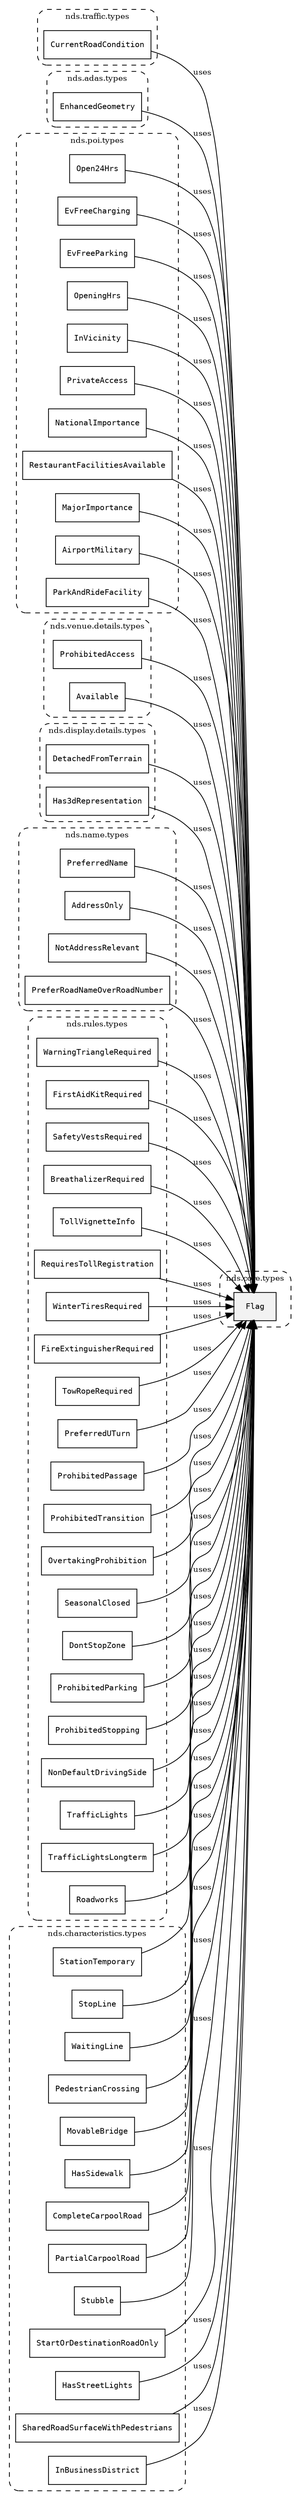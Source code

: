 /**
 * This dot file creates symbol collaboration diagram for Flag.
 */
digraph ZSERIO
{
    node [shape=box, fontsize=10];
    rankdir="LR";
    fontsize=10;
    tooltip="Flag collaboration diagram";

    subgraph "cluster_nds.core.types"
    {
        style="dashed, rounded";
        label="nds.core.types";
        tooltip="Package nds.core.types";
        href="../../../content/packages/nds.core.types.html#Package-nds-core-types";
        target="_parent";

        "Flag" [style="filled", fillcolor="#0000000D", target="_parent", label=<<font face="monospace"><table align="center" border="0" cellspacing="0" cellpadding="0"><tr><td href="../../../content/packages/nds.core.types.html#Structure-Flag" title="Structure defined in nds.core.types">Flag</td></tr></table></font>>];
    }

    subgraph "cluster_nds.traffic.types"
    {
        style="dashed, rounded";
        label="nds.traffic.types";
        tooltip="Package nds.traffic.types";
        href="../../../content/packages/nds.traffic.types.html#Package-nds-traffic-types";
        target="_parent";

        "CurrentRoadCondition" [target="_parent", label=<<font face="monospace"><table align="center" border="0" cellspacing="0" cellpadding="0"><tr><td href="../../../content/packages/nds.traffic.types.html#Subtype-CurrentRoadCondition" title="Subtype defined in nds.traffic.types">CurrentRoadCondition</td></tr></table></font>>];
    }

    subgraph "cluster_nds.adas.types"
    {
        style="dashed, rounded";
        label="nds.adas.types";
        tooltip="Package nds.adas.types";
        href="../../../content/packages/nds.adas.types.html#Package-nds-adas-types";
        target="_parent";

        "EnhancedGeometry" [target="_parent", label=<<font face="monospace"><table align="center" border="0" cellspacing="0" cellpadding="0"><tr><td href="../../../content/packages/nds.adas.types.html#Subtype-EnhancedGeometry" title="Subtype defined in nds.adas.types">EnhancedGeometry</td></tr></table></font>>];
    }

    subgraph "cluster_nds.poi.types"
    {
        style="dashed, rounded";
        label="nds.poi.types";
        tooltip="Package nds.poi.types";
        href="../../../content/packages/nds.poi.types.html#Package-nds-poi-types";
        target="_parent";

        "Open24Hrs" [target="_parent", label=<<font face="monospace"><table align="center" border="0" cellspacing="0" cellpadding="0"><tr><td href="../../../content/packages/nds.poi.types.html#Subtype-Open24Hrs" title="Subtype defined in nds.poi.types">Open24Hrs</td></tr></table></font>>];
        "EvFreeCharging" [target="_parent", label=<<font face="monospace"><table align="center" border="0" cellspacing="0" cellpadding="0"><tr><td href="../../../content/packages/nds.poi.types.html#Subtype-EvFreeCharging" title="Subtype defined in nds.poi.types">EvFreeCharging</td></tr></table></font>>];
        "EvFreeParking" [target="_parent", label=<<font face="monospace"><table align="center" border="0" cellspacing="0" cellpadding="0"><tr><td href="../../../content/packages/nds.poi.types.html#Subtype-EvFreeParking" title="Subtype defined in nds.poi.types">EvFreeParking</td></tr></table></font>>];
        "OpeningHrs" [target="_parent", label=<<font face="monospace"><table align="center" border="0" cellspacing="0" cellpadding="0"><tr><td href="../../../content/packages/nds.poi.types.html#Subtype-OpeningHrs" title="Subtype defined in nds.poi.types">OpeningHrs</td></tr></table></font>>];
        "InVicinity" [target="_parent", label=<<font face="monospace"><table align="center" border="0" cellspacing="0" cellpadding="0"><tr><td href="../../../content/packages/nds.poi.types.html#Subtype-InVicinity" title="Subtype defined in nds.poi.types">InVicinity</td></tr></table></font>>];
        "PrivateAccess" [target="_parent", label=<<font face="monospace"><table align="center" border="0" cellspacing="0" cellpadding="0"><tr><td href="../../../content/packages/nds.poi.types.html#Subtype-PrivateAccess" title="Subtype defined in nds.poi.types">PrivateAccess</td></tr></table></font>>];
        "NationalImportance" [target="_parent", label=<<font face="monospace"><table align="center" border="0" cellspacing="0" cellpadding="0"><tr><td href="../../../content/packages/nds.poi.types.html#Subtype-NationalImportance" title="Subtype defined in nds.poi.types">NationalImportance</td></tr></table></font>>];
        "RestaurantFacilitiesAvailable" [target="_parent", label=<<font face="monospace"><table align="center" border="0" cellspacing="0" cellpadding="0"><tr><td href="../../../content/packages/nds.poi.types.html#Subtype-RestaurantFacilitiesAvailable" title="Subtype defined in nds.poi.types">RestaurantFacilitiesAvailable</td></tr></table></font>>];
        "MajorImportance" [target="_parent", label=<<font face="monospace"><table align="center" border="0" cellspacing="0" cellpadding="0"><tr><td href="../../../content/packages/nds.poi.types.html#Subtype-MajorImportance" title="Subtype defined in nds.poi.types">MajorImportance</td></tr></table></font>>];
        "AirportMilitary" [target="_parent", label=<<font face="monospace"><table align="center" border="0" cellspacing="0" cellpadding="0"><tr><td href="../../../content/packages/nds.poi.types.html#Subtype-AirportMilitary" title="Subtype defined in nds.poi.types">AirportMilitary</td></tr></table></font>>];
        "ParkAndRideFacility" [target="_parent", label=<<font face="monospace"><table align="center" border="0" cellspacing="0" cellpadding="0"><tr><td href="../../../content/packages/nds.poi.types.html#Subtype-ParkAndRideFacility" title="Subtype defined in nds.poi.types">ParkAndRideFacility</td></tr></table></font>>];
    }

    subgraph "cluster_nds.venue.details.types"
    {
        style="dashed, rounded";
        label="nds.venue.details.types";
        tooltip="Package nds.venue.details.types";
        href="../../../content/packages/nds.venue.details.types.html#Package-nds-venue-details-types";
        target="_parent";

        "ProhibitedAccess" [target="_parent", label=<<font face="monospace"><table align="center" border="0" cellspacing="0" cellpadding="0"><tr><td href="../../../content/packages/nds.venue.details.types.html#Subtype-ProhibitedAccess" title="Subtype defined in nds.venue.details.types">ProhibitedAccess</td></tr></table></font>>];
        "Available" [target="_parent", label=<<font face="monospace"><table align="center" border="0" cellspacing="0" cellpadding="0"><tr><td href="../../../content/packages/nds.venue.details.types.html#Subtype-Available" title="Subtype defined in nds.venue.details.types">Available</td></tr></table></font>>];
    }

    subgraph "cluster_nds.display.details.types"
    {
        style="dashed, rounded";
        label="nds.display.details.types";
        tooltip="Package nds.display.details.types";
        href="../../../content/packages/nds.display.details.types.html#Package-nds-display-details-types";
        target="_parent";

        "DetachedFromTerrain" [target="_parent", label=<<font face="monospace"><table align="center" border="0" cellspacing="0" cellpadding="0"><tr><td href="../../../content/packages/nds.display.details.types.html#Subtype-DetachedFromTerrain" title="Subtype defined in nds.display.details.types">DetachedFromTerrain</td></tr></table></font>>];
        "Has3dRepresentation" [target="_parent", label=<<font face="monospace"><table align="center" border="0" cellspacing="0" cellpadding="0"><tr><td href="../../../content/packages/nds.display.details.types.html#Subtype-Has3dRepresentation" title="Subtype defined in nds.display.details.types">Has3dRepresentation</td></tr></table></font>>];
    }

    subgraph "cluster_nds.name.types"
    {
        style="dashed, rounded";
        label="nds.name.types";
        tooltip="Package nds.name.types";
        href="../../../content/packages/nds.name.types.html#Package-nds-name-types";
        target="_parent";

        "PreferredName" [target="_parent", label=<<font face="monospace"><table align="center" border="0" cellspacing="0" cellpadding="0"><tr><td href="../../../content/packages/nds.name.types.html#Subtype-PreferredName" title="Subtype defined in nds.name.types">PreferredName</td></tr></table></font>>];
        "AddressOnly" [target="_parent", label=<<font face="monospace"><table align="center" border="0" cellspacing="0" cellpadding="0"><tr><td href="../../../content/packages/nds.name.types.html#Subtype-AddressOnly" title="Subtype defined in nds.name.types">AddressOnly</td></tr></table></font>>];
        "NotAddressRelevant" [target="_parent", label=<<font face="monospace"><table align="center" border="0" cellspacing="0" cellpadding="0"><tr><td href="../../../content/packages/nds.name.types.html#Subtype-NotAddressRelevant" title="Subtype defined in nds.name.types">NotAddressRelevant</td></tr></table></font>>];
        "PreferRoadNameOverRoadNumber" [target="_parent", label=<<font face="monospace"><table align="center" border="0" cellspacing="0" cellpadding="0"><tr><td href="../../../content/packages/nds.name.types.html#Subtype-PreferRoadNameOverRoadNumber" title="Subtype defined in nds.name.types">PreferRoadNameOverRoadNumber</td></tr></table></font>>];
    }

    subgraph "cluster_nds.rules.types"
    {
        style="dashed, rounded";
        label="nds.rules.types";
        tooltip="Package nds.rules.types";
        href="../../../content/packages/nds.rules.types.html#Package-nds-rules-types";
        target="_parent";

        "WarningTriangleRequired" [target="_parent", label=<<font face="monospace"><table align="center" border="0" cellspacing="0" cellpadding="0"><tr><td href="../../../content/packages/nds.rules.types.html#Subtype-WarningTriangleRequired" title="Subtype defined in nds.rules.types">WarningTriangleRequired</td></tr></table></font>>];
        "FirstAidKitRequired" [target="_parent", label=<<font face="monospace"><table align="center" border="0" cellspacing="0" cellpadding="0"><tr><td href="../../../content/packages/nds.rules.types.html#Subtype-FirstAidKitRequired" title="Subtype defined in nds.rules.types">FirstAidKitRequired</td></tr></table></font>>];
        "SafetyVestsRequired" [target="_parent", label=<<font face="monospace"><table align="center" border="0" cellspacing="0" cellpadding="0"><tr><td href="../../../content/packages/nds.rules.types.html#Subtype-SafetyVestsRequired" title="Subtype defined in nds.rules.types">SafetyVestsRequired</td></tr></table></font>>];
        "BreathalizerRequired" [target="_parent", label=<<font face="monospace"><table align="center" border="0" cellspacing="0" cellpadding="0"><tr><td href="../../../content/packages/nds.rules.types.html#Subtype-BreathalizerRequired" title="Subtype defined in nds.rules.types">BreathalizerRequired</td></tr></table></font>>];
        "TollVignetteInfo" [target="_parent", label=<<font face="monospace"><table align="center" border="0" cellspacing="0" cellpadding="0"><tr><td href="../../../content/packages/nds.rules.types.html#Subtype-TollVignetteInfo" title="Subtype defined in nds.rules.types">TollVignetteInfo</td></tr></table></font>>];
        "RequiresTollRegistration" [target="_parent", label=<<font face="monospace"><table align="center" border="0" cellspacing="0" cellpadding="0"><tr><td href="../../../content/packages/nds.rules.types.html#Subtype-RequiresTollRegistration" title="Subtype defined in nds.rules.types">RequiresTollRegistration</td></tr></table></font>>];
        "WinterTiresRequired" [target="_parent", label=<<font face="monospace"><table align="center" border="0" cellspacing="0" cellpadding="0"><tr><td href="../../../content/packages/nds.rules.types.html#Subtype-WinterTiresRequired" title="Subtype defined in nds.rules.types">WinterTiresRequired</td></tr></table></font>>];
        "FireExtinguisherRequired" [target="_parent", label=<<font face="monospace"><table align="center" border="0" cellspacing="0" cellpadding="0"><tr><td href="../../../content/packages/nds.rules.types.html#Subtype-FireExtinguisherRequired" title="Subtype defined in nds.rules.types">FireExtinguisherRequired</td></tr></table></font>>];
        "TowRopeRequired" [target="_parent", label=<<font face="monospace"><table align="center" border="0" cellspacing="0" cellpadding="0"><tr><td href="../../../content/packages/nds.rules.types.html#Subtype-TowRopeRequired" title="Subtype defined in nds.rules.types">TowRopeRequired</td></tr></table></font>>];
        "PreferredUTurn" [target="_parent", label=<<font face="monospace"><table align="center" border="0" cellspacing="0" cellpadding="0"><tr><td href="../../../content/packages/nds.rules.types.html#Subtype-PreferredUTurn" title="Subtype defined in nds.rules.types">PreferredUTurn</td></tr></table></font>>];
        "ProhibitedPassage" [target="_parent", label=<<font face="monospace"><table align="center" border="0" cellspacing="0" cellpadding="0"><tr><td href="../../../content/packages/nds.rules.types.html#Subtype-ProhibitedPassage" title="Subtype defined in nds.rules.types">ProhibitedPassage</td></tr></table></font>>];
        "ProhibitedTransition" [target="_parent", label=<<font face="monospace"><table align="center" border="0" cellspacing="0" cellpadding="0"><tr><td href="../../../content/packages/nds.rules.types.html#Subtype-ProhibitedTransition" title="Subtype defined in nds.rules.types">ProhibitedTransition</td></tr></table></font>>];
        "OvertakingProhibition" [target="_parent", label=<<font face="monospace"><table align="center" border="0" cellspacing="0" cellpadding="0"><tr><td href="../../../content/packages/nds.rules.types.html#Subtype-OvertakingProhibition" title="Subtype defined in nds.rules.types">OvertakingProhibition</td></tr></table></font>>];
        "SeasonalClosed" [target="_parent", label=<<font face="monospace"><table align="center" border="0" cellspacing="0" cellpadding="0"><tr><td href="../../../content/packages/nds.rules.types.html#Subtype-SeasonalClosed" title="Subtype defined in nds.rules.types">SeasonalClosed</td></tr></table></font>>];
        "DontStopZone" [target="_parent", label=<<font face="monospace"><table align="center" border="0" cellspacing="0" cellpadding="0"><tr><td href="../../../content/packages/nds.rules.types.html#Subtype-DontStopZone" title="Subtype defined in nds.rules.types">DontStopZone</td></tr></table></font>>];
        "ProhibitedParking" [target="_parent", label=<<font face="monospace"><table align="center" border="0" cellspacing="0" cellpadding="0"><tr><td href="../../../content/packages/nds.rules.types.html#Subtype-ProhibitedParking" title="Subtype defined in nds.rules.types">ProhibitedParking</td></tr></table></font>>];
        "ProhibitedStopping" [target="_parent", label=<<font face="monospace"><table align="center" border="0" cellspacing="0" cellpadding="0"><tr><td href="../../../content/packages/nds.rules.types.html#Subtype-ProhibitedStopping" title="Subtype defined in nds.rules.types">ProhibitedStopping</td></tr></table></font>>];
        "NonDefaultDrivingSide" [target="_parent", label=<<font face="monospace"><table align="center" border="0" cellspacing="0" cellpadding="0"><tr><td href="../../../content/packages/nds.rules.types.html#Subtype-NonDefaultDrivingSide" title="Subtype defined in nds.rules.types">NonDefaultDrivingSide</td></tr></table></font>>];
        "TrafficLights" [target="_parent", label=<<font face="monospace"><table align="center" border="0" cellspacing="0" cellpadding="0"><tr><td href="../../../content/packages/nds.rules.types.html#Subtype-TrafficLights" title="Subtype defined in nds.rules.types">TrafficLights</td></tr></table></font>>];
        "TrafficLightsLongterm" [target="_parent", label=<<font face="monospace"><table align="center" border="0" cellspacing="0" cellpadding="0"><tr><td href="../../../content/packages/nds.rules.types.html#Subtype-TrafficLightsLongterm" title="Subtype defined in nds.rules.types">TrafficLightsLongterm</td></tr></table></font>>];
        "Roadworks" [target="_parent", label=<<font face="monospace"><table align="center" border="0" cellspacing="0" cellpadding="0"><tr><td href="../../../content/packages/nds.rules.types.html#Subtype-Roadworks" title="Subtype defined in nds.rules.types">Roadworks</td></tr></table></font>>];
    }

    subgraph "cluster_nds.characteristics.types"
    {
        style="dashed, rounded";
        label="nds.characteristics.types";
        tooltip="Package nds.characteristics.types";
        href="../../../content/packages/nds.characteristics.types.html#Package-nds-characteristics-types";
        target="_parent";

        "StationTemporary" [target="_parent", label=<<font face="monospace"><table align="center" border="0" cellspacing="0" cellpadding="0"><tr><td href="../../../content/packages/nds.characteristics.types.html#Subtype-StationTemporary" title="Subtype defined in nds.characteristics.types">StationTemporary</td></tr></table></font>>];
        "StopLine" [target="_parent", label=<<font face="monospace"><table align="center" border="0" cellspacing="0" cellpadding="0"><tr><td href="../../../content/packages/nds.characteristics.types.html#Subtype-StopLine" title="Subtype defined in nds.characteristics.types">StopLine</td></tr></table></font>>];
        "WaitingLine" [target="_parent", label=<<font face="monospace"><table align="center" border="0" cellspacing="0" cellpadding="0"><tr><td href="../../../content/packages/nds.characteristics.types.html#Subtype-WaitingLine" title="Subtype defined in nds.characteristics.types">WaitingLine</td></tr></table></font>>];
        "PedestrianCrossing" [target="_parent", label=<<font face="monospace"><table align="center" border="0" cellspacing="0" cellpadding="0"><tr><td href="../../../content/packages/nds.characteristics.types.html#Subtype-PedestrianCrossing" title="Subtype defined in nds.characteristics.types">PedestrianCrossing</td></tr></table></font>>];
        "MovableBridge" [target="_parent", label=<<font face="monospace"><table align="center" border="0" cellspacing="0" cellpadding="0"><tr><td href="../../../content/packages/nds.characteristics.types.html#Subtype-MovableBridge" title="Subtype defined in nds.characteristics.types">MovableBridge</td></tr></table></font>>];
        "HasSidewalk" [target="_parent", label=<<font face="monospace"><table align="center" border="0" cellspacing="0" cellpadding="0"><tr><td href="../../../content/packages/nds.characteristics.types.html#Subtype-HasSidewalk" title="Subtype defined in nds.characteristics.types">HasSidewalk</td></tr></table></font>>];
        "CompleteCarpoolRoad" [target="_parent", label=<<font face="monospace"><table align="center" border="0" cellspacing="0" cellpadding="0"><tr><td href="../../../content/packages/nds.characteristics.types.html#Subtype-CompleteCarpoolRoad" title="Subtype defined in nds.characteristics.types">CompleteCarpoolRoad</td></tr></table></font>>];
        "PartialCarpoolRoad" [target="_parent", label=<<font face="monospace"><table align="center" border="0" cellspacing="0" cellpadding="0"><tr><td href="../../../content/packages/nds.characteristics.types.html#Subtype-PartialCarpoolRoad" title="Subtype defined in nds.characteristics.types">PartialCarpoolRoad</td></tr></table></font>>];
        "Stubble" [target="_parent", label=<<font face="monospace"><table align="center" border="0" cellspacing="0" cellpadding="0"><tr><td href="../../../content/packages/nds.characteristics.types.html#Subtype-Stubble" title="Subtype defined in nds.characteristics.types">Stubble</td></tr></table></font>>];
        "StartOrDestinationRoadOnly" [target="_parent", label=<<font face="monospace"><table align="center" border="0" cellspacing="0" cellpadding="0"><tr><td href="../../../content/packages/nds.characteristics.types.html#Subtype-StartOrDestinationRoadOnly" title="Subtype defined in nds.characteristics.types">StartOrDestinationRoadOnly</td></tr></table></font>>];
        "HasStreetLights" [target="_parent", label=<<font face="monospace"><table align="center" border="0" cellspacing="0" cellpadding="0"><tr><td href="../../../content/packages/nds.characteristics.types.html#Subtype-HasStreetLights" title="Subtype defined in nds.characteristics.types">HasStreetLights</td></tr></table></font>>];
        "SharedRoadSurfaceWithPedestrians" [target="_parent", label=<<font face="monospace"><table align="center" border="0" cellspacing="0" cellpadding="0"><tr><td href="../../../content/packages/nds.characteristics.types.html#Subtype-SharedRoadSurfaceWithPedestrians" title="Subtype defined in nds.characteristics.types">SharedRoadSurfaceWithPedestrians</td></tr></table></font>>];
        "InBusinessDistrict" [target="_parent", label=<<font face="monospace"><table align="center" border="0" cellspacing="0" cellpadding="0"><tr><td href="../../../content/packages/nds.characteristics.types.html#Subtype-InBusinessDistrict" title="Subtype defined in nds.characteristics.types">InBusinessDistrict</td></tr></table></font>>];
    }

    "CurrentRoadCondition" -> "Flag" [label="uses", fontsize=10];
    "EnhancedGeometry" -> "Flag" [label="uses", fontsize=10];
    "Open24Hrs" -> "Flag" [label="uses", fontsize=10];
    "EvFreeCharging" -> "Flag" [label="uses", fontsize=10];
    "EvFreeParking" -> "Flag" [label="uses", fontsize=10];
    "OpeningHrs" -> "Flag" [label="uses", fontsize=10];
    "InVicinity" -> "Flag" [label="uses", fontsize=10];
    "PrivateAccess" -> "Flag" [label="uses", fontsize=10];
    "NationalImportance" -> "Flag" [label="uses", fontsize=10];
    "RestaurantFacilitiesAvailable" -> "Flag" [label="uses", fontsize=10];
    "MajorImportance" -> "Flag" [label="uses", fontsize=10];
    "AirportMilitary" -> "Flag" [label="uses", fontsize=10];
    "ParkAndRideFacility" -> "Flag" [label="uses", fontsize=10];
    "ProhibitedAccess" -> "Flag" [label="uses", fontsize=10];
    "Available" -> "Flag" [label="uses", fontsize=10];
    "DetachedFromTerrain" -> "Flag" [label="uses", fontsize=10];
    "Has3dRepresentation" -> "Flag" [label="uses", fontsize=10];
    "PreferredName" -> "Flag" [label="uses", fontsize=10];
    "AddressOnly" -> "Flag" [label="uses", fontsize=10];
    "NotAddressRelevant" -> "Flag" [label="uses", fontsize=10];
    "PreferRoadNameOverRoadNumber" -> "Flag" [label="uses", fontsize=10];
    "WarningTriangleRequired" -> "Flag" [label="uses", fontsize=10];
    "FirstAidKitRequired" -> "Flag" [label="uses", fontsize=10];
    "SafetyVestsRequired" -> "Flag" [label="uses", fontsize=10];
    "BreathalizerRequired" -> "Flag" [label="uses", fontsize=10];
    "TollVignetteInfo" -> "Flag" [label="uses", fontsize=10];
    "RequiresTollRegistration" -> "Flag" [label="uses", fontsize=10];
    "WinterTiresRequired" -> "Flag" [label="uses", fontsize=10];
    "FireExtinguisherRequired" -> "Flag" [label="uses", fontsize=10];
    "TowRopeRequired" -> "Flag" [label="uses", fontsize=10];
    "PreferredUTurn" -> "Flag" [label="uses", fontsize=10];
    "ProhibitedPassage" -> "Flag" [label="uses", fontsize=10];
    "ProhibitedTransition" -> "Flag" [label="uses", fontsize=10];
    "OvertakingProhibition" -> "Flag" [label="uses", fontsize=10];
    "SeasonalClosed" -> "Flag" [label="uses", fontsize=10];
    "DontStopZone" -> "Flag" [label="uses", fontsize=10];
    "ProhibitedParking" -> "Flag" [label="uses", fontsize=10];
    "ProhibitedStopping" -> "Flag" [label="uses", fontsize=10];
    "NonDefaultDrivingSide" -> "Flag" [label="uses", fontsize=10];
    "TrafficLights" -> "Flag" [label="uses", fontsize=10];
    "TrafficLightsLongterm" -> "Flag" [label="uses", fontsize=10];
    "Roadworks" -> "Flag" [label="uses", fontsize=10];
    "StationTemporary" -> "Flag" [label="uses", fontsize=10];
    "StopLine" -> "Flag" [label="uses", fontsize=10];
    "WaitingLine" -> "Flag" [label="uses", fontsize=10];
    "PedestrianCrossing" -> "Flag" [label="uses", fontsize=10];
    "MovableBridge" -> "Flag" [label="uses", fontsize=10];
    "HasSidewalk" -> "Flag" [label="uses", fontsize=10];
    "CompleteCarpoolRoad" -> "Flag" [label="uses", fontsize=10];
    "PartialCarpoolRoad" -> "Flag" [label="uses", fontsize=10];
    "Stubble" -> "Flag" [label="uses", fontsize=10];
    "StartOrDestinationRoadOnly" -> "Flag" [label="uses", fontsize=10];
    "HasStreetLights" -> "Flag" [label="uses", fontsize=10];
    "SharedRoadSurfaceWithPedestrians" -> "Flag" [label="uses", fontsize=10];
    "InBusinessDistrict" -> "Flag" [label="uses", fontsize=10];
}
